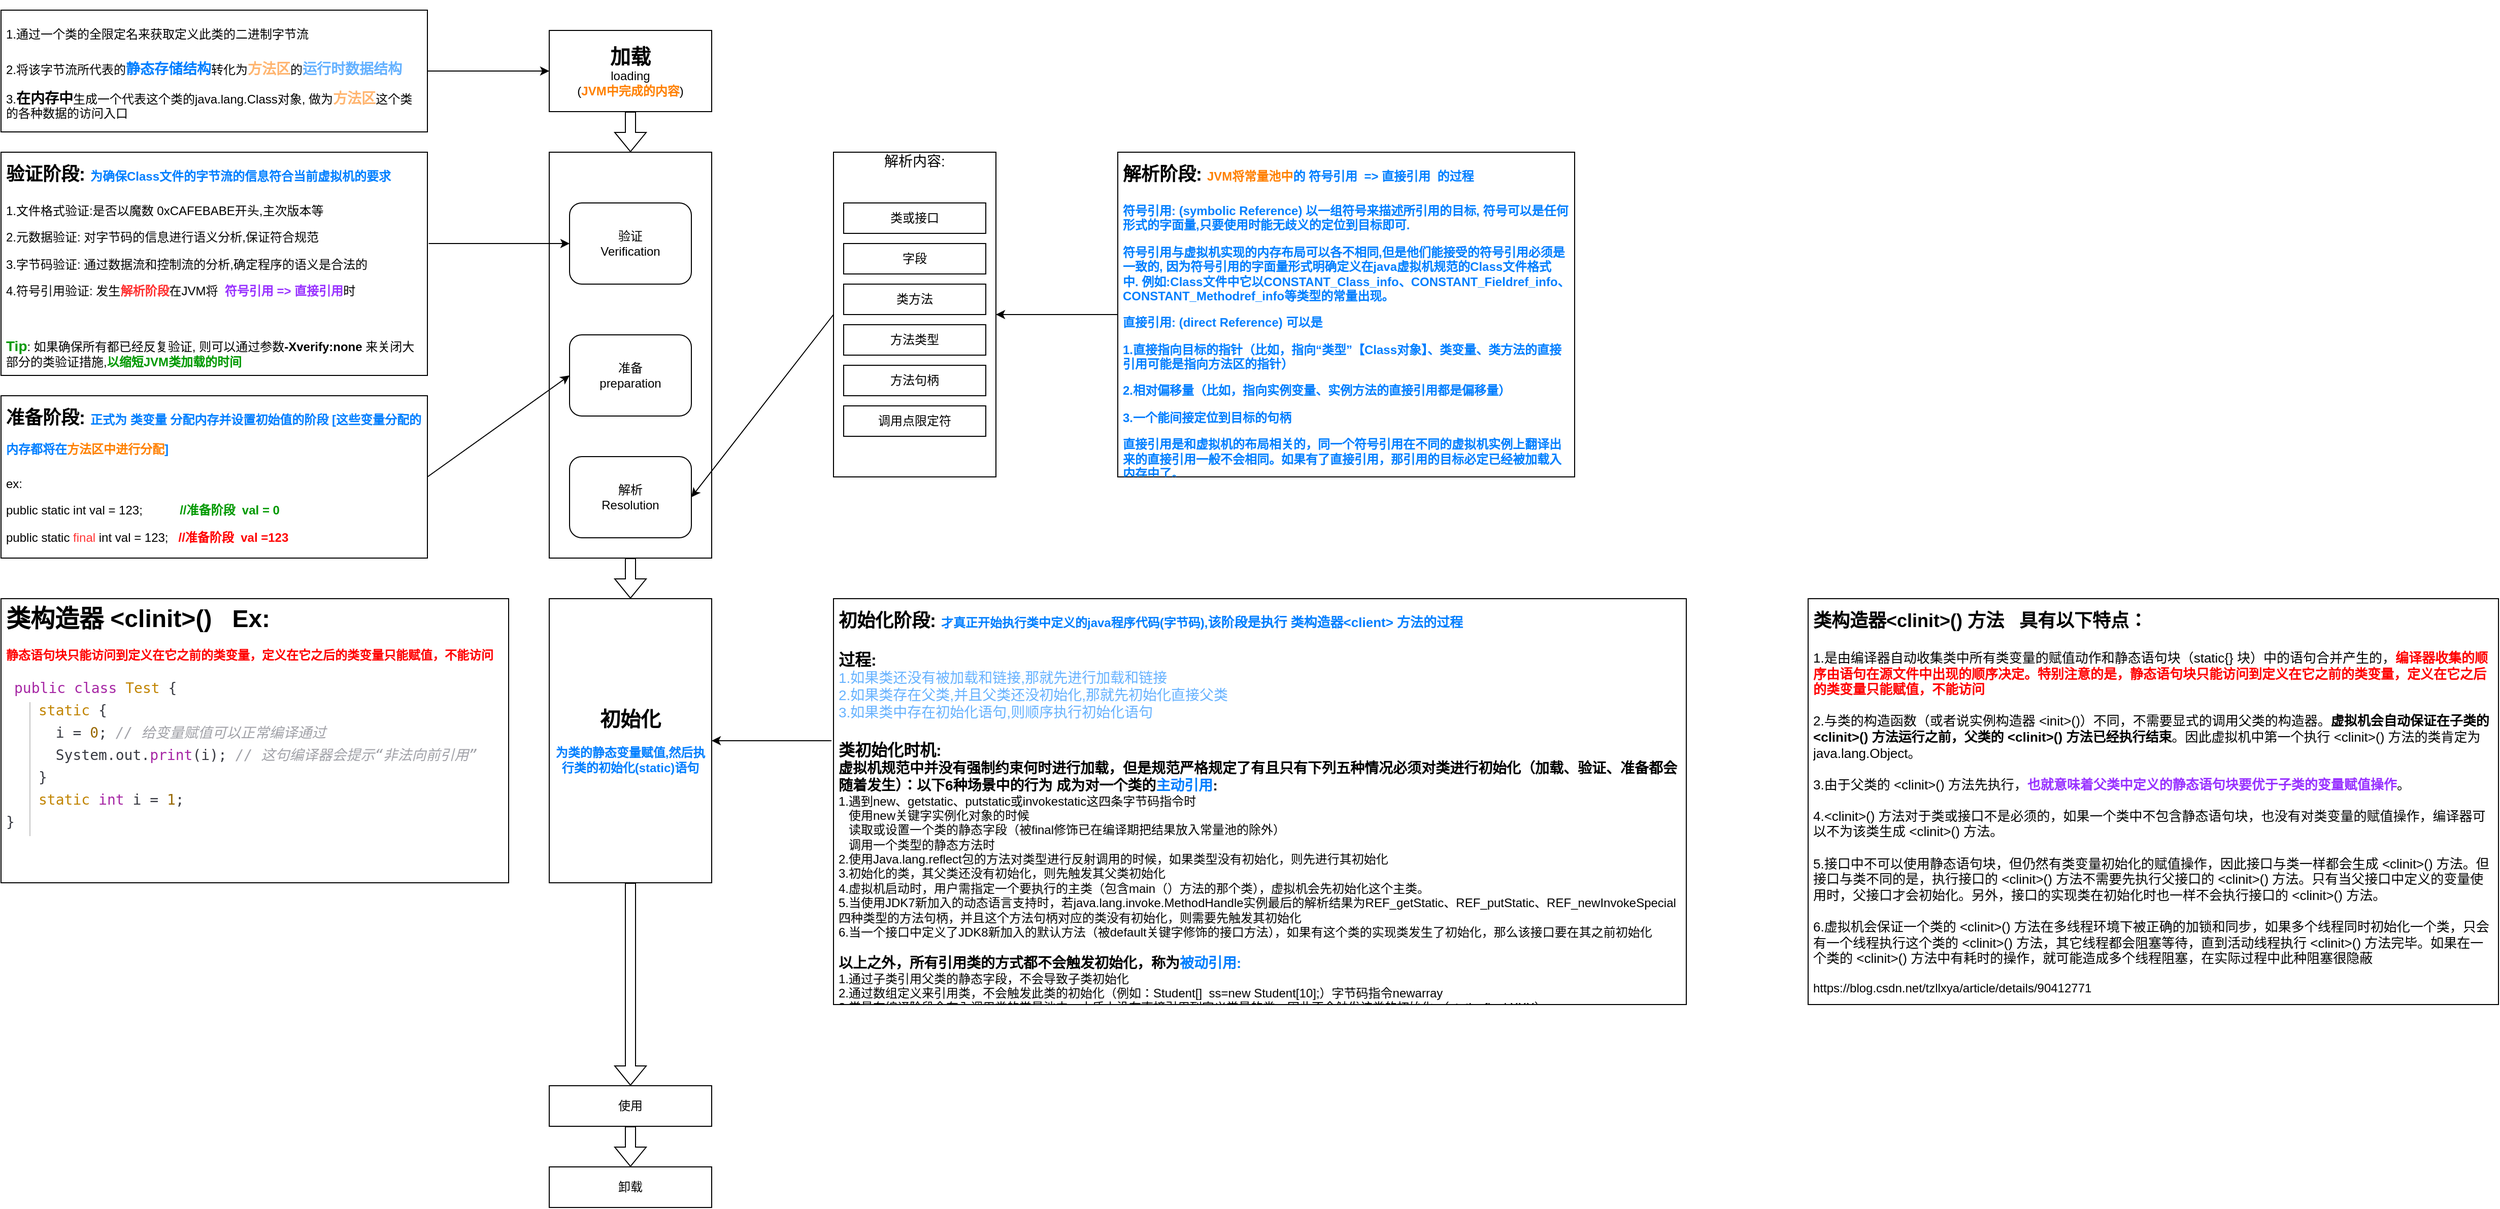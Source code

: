 <mxfile version="13.6.2" type="device" pages="2"><diagram id="p9818HrjN_gHEI2ix3eD" name="类加载过程"><mxGraphModel dx="946" dy="680" grid="1" gridSize="10" guides="1" tooltips="1" connect="1" arrows="1" fold="1" page="1" pageScale="1" pageWidth="1920" pageHeight="1200" math="0" shadow="0"><root><mxCell id="0"/><mxCell id="1" parent="0"/><mxCell id="aizqTz0kQsFHf7_SPEHn-10" style="edgeStyle=orthogonalEdgeStyle;rounded=0;orthogonalLoop=1;jettySize=auto;html=1;exitX=0.5;exitY=1;exitDx=0;exitDy=0;entryX=0.5;entryY=0;entryDx=0;entryDy=0;shape=flexArrow;" edge="1" parent="1" source="aizqTz0kQsFHf7_SPEHn-1" target="aizqTz0kQsFHf7_SPEHn-2"><mxGeometry relative="1" as="geometry"/></mxCell><mxCell id="aizqTz0kQsFHf7_SPEHn-1" value="&lt;b&gt;&lt;font style=&quot;font-size: 20px&quot;&gt;加载&lt;br&gt;&lt;/font&gt;&lt;/b&gt;loading&lt;br&gt;(&lt;b&gt;&lt;font color=&quot;#ff8000&quot;&gt;JVM中完成的内容&lt;/font&gt;&lt;/b&gt;)" style="rounded=0;whiteSpace=wrap;html=1;" vertex="1" parent="1"><mxGeometry x="560" y="40" width="160" height="80" as="geometry"/></mxCell><mxCell id="aizqTz0kQsFHf7_SPEHn-11" style="edgeStyle=orthogonalEdgeStyle;shape=flexArrow;rounded=0;orthogonalLoop=1;jettySize=auto;html=1;exitX=0.5;exitY=1;exitDx=0;exitDy=0;entryX=0.5;entryY=0;entryDx=0;entryDy=0;" edge="1" parent="1" source="aizqTz0kQsFHf7_SPEHn-2" target="aizqTz0kQsFHf7_SPEHn-3"><mxGeometry relative="1" as="geometry"/></mxCell><mxCell id="aizqTz0kQsFHf7_SPEHn-2" value="&lt;b&gt;&lt;font style=&quot;font-size: 20px&quot;&gt;连接&lt;/font&gt;&lt;/b&gt;&lt;br&gt;&lt;br&gt;&lt;br&gt;&lt;br&gt;&lt;br&gt;&lt;br&gt;&lt;br&gt;&lt;br&gt;&lt;br&gt;&lt;br&gt;&lt;br&gt;&lt;br&gt;&lt;br&gt;&lt;br&gt;&lt;br&gt;&lt;br&gt;&lt;br&gt;&lt;br&gt;&lt;br&gt;" style="rounded=0;whiteSpace=wrap;html=1;" vertex="1" parent="1"><mxGeometry x="560" y="160" width="160" height="400" as="geometry"/></mxCell><mxCell id="aizqTz0kQsFHf7_SPEHn-12" style="edgeStyle=orthogonalEdgeStyle;shape=flexArrow;rounded=0;orthogonalLoop=1;jettySize=auto;html=1;exitX=0.5;exitY=1;exitDx=0;exitDy=0;entryX=0.5;entryY=0;entryDx=0;entryDy=0;" edge="1" parent="1" source="aizqTz0kQsFHf7_SPEHn-3" target="aizqTz0kQsFHf7_SPEHn-4"><mxGeometry relative="1" as="geometry"/></mxCell><mxCell id="aizqTz0kQsFHf7_SPEHn-3" value="&lt;font&gt;&lt;b style=&quot;font-size: 20px&quot;&gt;初始化&lt;/b&gt;&lt;br&gt;&lt;br&gt;&lt;font size=&quot;1&quot; color=&quot;#007fff&quot;&gt;&lt;b style=&quot;font-size: 12px&quot;&gt;为类的静态变量赋值,然后执行类的初始化(static)语句&lt;/b&gt;&lt;/font&gt;&lt;br&gt;&lt;/font&gt;" style="rounded=0;whiteSpace=wrap;html=1;" vertex="1" parent="1"><mxGeometry x="560" y="600" width="160" height="280" as="geometry"/></mxCell><mxCell id="aizqTz0kQsFHf7_SPEHn-13" style="edgeStyle=orthogonalEdgeStyle;shape=flexArrow;rounded=0;orthogonalLoop=1;jettySize=auto;html=1;exitX=0.5;exitY=1;exitDx=0;exitDy=0;entryX=0.5;entryY=0;entryDx=0;entryDy=0;" edge="1" parent="1" source="aizqTz0kQsFHf7_SPEHn-4" target="aizqTz0kQsFHf7_SPEHn-5"><mxGeometry relative="1" as="geometry"/></mxCell><mxCell id="aizqTz0kQsFHf7_SPEHn-4" value="使用" style="rounded=0;whiteSpace=wrap;html=1;" vertex="1" parent="1"><mxGeometry x="560" y="1080" width="160" height="40" as="geometry"/></mxCell><mxCell id="aizqTz0kQsFHf7_SPEHn-5" value="卸载" style="rounded=0;whiteSpace=wrap;html=1;" vertex="1" parent="1"><mxGeometry x="560" y="1160" width="160" height="40" as="geometry"/></mxCell><mxCell id="aizqTz0kQsFHf7_SPEHn-9" style="edgeStyle=orthogonalEdgeStyle;rounded=0;orthogonalLoop=1;jettySize=auto;html=1;exitX=1;exitY=0.5;exitDx=0;exitDy=0;entryX=0;entryY=0.5;entryDx=0;entryDy=0;" edge="1" parent="1" source="aizqTz0kQsFHf7_SPEHn-8" target="aizqTz0kQsFHf7_SPEHn-1"><mxGeometry relative="1" as="geometry"/></mxCell><mxCell id="aizqTz0kQsFHf7_SPEHn-8" value="&lt;h1&gt;&lt;font style=&quot;font-weight: normal ; line-height: 100% ; font-size: 12px&quot;&gt;1.通过一个类的全限定名来获取定义此类的二进制字节流&lt;/font&gt;&lt;/h1&gt;&lt;div&gt;&lt;font style=&quot;font-size: 12px ; font-weight: normal ; line-height: 100%&quot;&gt;2.将该字节流所代表的&lt;/font&gt;&lt;font style=&quot;line-height: 100%&quot; size=&quot;1&quot; color=&quot;#007fff&quot;&gt;&lt;b style=&quot;font-size: 14px&quot;&gt;静态存储结构&lt;/b&gt;&lt;/font&gt;&lt;font style=&quot;font-size: 12px ; font-weight: normal ; line-height: 100%&quot;&gt;转化为&lt;/font&gt;&lt;font style=&quot;line-height: 100%&quot; size=&quot;1&quot; color=&quot;#ffb570&quot;&gt;&lt;b style=&quot;font-size: 14px&quot;&gt;方法区&lt;/b&gt;&lt;/font&gt;&lt;font style=&quot;font-size: 12px ; font-weight: normal ; line-height: 100%&quot;&gt;的&lt;/font&gt;&lt;font style=&quot;line-height: 100% ; font-size: 14px&quot; color=&quot;#66b2ff&quot;&gt;&lt;b&gt;运行时数据结构&lt;/b&gt;&lt;/font&gt;&lt;/div&gt;&lt;div&gt;&lt;font style=&quot;font-size: 12px ; font-weight: normal ; line-height: 100%&quot;&gt;&lt;br&gt;&lt;/font&gt;&lt;/div&gt;&lt;div&gt;&lt;font style=&quot;font-size: 12px ; font-weight: normal ; line-height: 100%&quot;&gt;3.&lt;/font&gt;&lt;font style=&quot;line-height: 100%&quot; size=&quot;1&quot;&gt;&lt;b style=&quot;font-size: 14px&quot;&gt;在内存中&lt;/b&gt;&lt;/font&gt;&lt;font style=&quot;font-size: 12px ; font-weight: normal ; line-height: 100%&quot;&gt;生成一个代表这个类的java.lang.Class对象, 做为&lt;/font&gt;&lt;font style=&quot;line-height: 100%&quot; size=&quot;1&quot; color=&quot;#ffb570&quot;&gt;&lt;b style=&quot;font-size: 14px&quot;&gt;方法区&lt;/b&gt;&lt;/font&gt;&lt;font style=&quot;font-size: 12px ; font-weight: normal ; line-height: 100%&quot;&gt;这个类的各种数据的访问入口&lt;/font&gt;&lt;/div&gt;" style="text;html=1;spacing=5;spacingTop=-20;whiteSpace=wrap;overflow=hidden;rounded=0;fillColor=#ffffff;strokeColor=#000000;" vertex="1" parent="1"><mxGeometry x="20" y="20" width="420" height="120" as="geometry"/></mxCell><mxCell id="aizqTz0kQsFHf7_SPEHn-14" value="验证&lt;br&gt;Verification" style="rounded=1;whiteSpace=wrap;html=1;strokeColor=#000000;fillColor=#ffffff;" vertex="1" parent="1"><mxGeometry x="580" y="210" width="120" height="80" as="geometry"/></mxCell><mxCell id="aizqTz0kQsFHf7_SPEHn-15" value="准备&lt;br&gt;preparation" style="rounded=1;whiteSpace=wrap;html=1;strokeColor=#000000;fillColor=#ffffff;" vertex="1" parent="1"><mxGeometry x="580" y="340" width="120" height="80" as="geometry"/></mxCell><mxCell id="aizqTz0kQsFHf7_SPEHn-16" value="解析&lt;br&gt;Resolution" style="rounded=1;whiteSpace=wrap;html=1;strokeColor=#000000;fillColor=#ffffff;" vertex="1" parent="1"><mxGeometry x="580" y="460" width="120" height="80" as="geometry"/></mxCell><mxCell id="aizqTz0kQsFHf7_SPEHn-19" style="rounded=0;orthogonalLoop=1;jettySize=auto;html=1;exitX=1.003;exitY=0.409;exitDx=0;exitDy=0;exitPerimeter=0;" edge="1" parent="1" source="aizqTz0kQsFHf7_SPEHn-18" target="aizqTz0kQsFHf7_SPEHn-14"><mxGeometry relative="1" as="geometry"/></mxCell><mxCell id="aizqTz0kQsFHf7_SPEHn-18" value="&lt;h1&gt;&lt;font&gt;&lt;span style=&quot;font-size: 18px&quot;&gt;验证阶段: &lt;/span&gt;&lt;font style=&quot;font-size: 12px&quot; color=&quot;#007fff&quot;&gt;为确保Class文件的字节流的信息符合当前虚拟机的要求&lt;/font&gt;&lt;/font&gt;&lt;/h1&gt;&lt;p&gt;1.文件格式验证:是否以魔数 0xCAFEBABE开头,主次版本等&lt;/p&gt;&lt;p&gt;2.元数据验证: 对字节码的信息进行语义分析,保证符合规范&lt;/p&gt;&lt;p&gt;3.字节码验证: 通过数据流和控制流的分析,确定程序的语义是合法的&lt;/p&gt;&lt;p&gt;4.符号引用验证: 发生&lt;b&gt;&lt;font color=&quot;#ff3333&quot;&gt;解析阶段&lt;/font&gt;&lt;/b&gt;在JVM将&amp;nbsp; &lt;b&gt;&lt;font color=&quot;#9933ff&quot;&gt;符号引用 =&amp;gt; 直接引用&lt;/font&gt;&lt;/b&gt;时&lt;/p&gt;&lt;p&gt;&lt;br&gt;&lt;/p&gt;&lt;p&gt;&lt;b&gt;&lt;font style=&quot;font-size: 14px&quot; color=&quot;#009900&quot;&gt;Tip&lt;/font&gt;&lt;/b&gt;: 如果确保所有都已经反复验证, 则可以通过参数&lt;b&gt;-Xverify:none&lt;/b&gt; 来关闭大部分的类验证措施,&lt;b&gt;&lt;font color=&quot;#009900&quot;&gt;以缩短JVM类加载的时间&lt;/font&gt;&lt;/b&gt;&lt;/p&gt;" style="text;html=1;spacing=5;spacingTop=-20;whiteSpace=wrap;overflow=hidden;rounded=0;strokeColor=#000000;fillColor=#ffffff;" vertex="1" parent="1"><mxGeometry x="20" y="160" width="420" height="220" as="geometry"/></mxCell><mxCell id="aizqTz0kQsFHf7_SPEHn-21" style="edgeStyle=none;rounded=0;orthogonalLoop=1;jettySize=auto;html=1;exitX=1;exitY=0.5;exitDx=0;exitDy=0;entryX=0;entryY=0.5;entryDx=0;entryDy=0;" edge="1" parent="1" source="aizqTz0kQsFHf7_SPEHn-20" target="aizqTz0kQsFHf7_SPEHn-15"><mxGeometry relative="1" as="geometry"/></mxCell><mxCell id="aizqTz0kQsFHf7_SPEHn-20" value="&lt;h1&gt;&lt;font&gt;&lt;span style=&quot;font-size: 18px&quot;&gt;准备阶段: &lt;/span&gt;&lt;font style=&quot;font-size: 12px&quot; color=&quot;#007fff&quot;&gt;正式为 类变量 分配内存并设置初始值的阶段 [这些变量分配的内存都将在&lt;/font&gt;&lt;font style=&quot;font-size: 12px&quot; color=&quot;#ff8000&quot;&gt;方法区中进行分配&lt;/font&gt;&lt;font style=&quot;font-size: 12px&quot; color=&quot;#007fff&quot;&gt;]&lt;/font&gt;&lt;/font&gt;&lt;/h1&gt;&lt;p&gt;ex:&lt;/p&gt;&lt;p&gt;public static int val = 123;&amp;nbsp; &amp;nbsp; &amp;nbsp; &amp;nbsp; &amp;nbsp; &amp;nbsp;&lt;b&gt;&lt;font color=&quot;#009900&quot;&gt;//准备阶段&amp;nbsp; val = 0&lt;/font&gt;&lt;/b&gt;&lt;/p&gt;&lt;p&gt;public static &lt;font color=&quot;#ff3333&quot;&gt;final&lt;/font&gt; int val = 123;&amp;nbsp; &amp;nbsp;&lt;b&gt;&lt;font color=&quot;#ff0000&quot;&gt;//准备阶段&amp;nbsp; val =123&amp;nbsp;&amp;nbsp;&lt;/font&gt;&lt;/b&gt;&lt;/p&gt;" style="text;html=1;spacing=5;spacingTop=-20;whiteSpace=wrap;overflow=hidden;rounded=0;strokeColor=#000000;fillColor=#ffffff;" vertex="1" parent="1"><mxGeometry x="20" y="400" width="420" height="160" as="geometry"/></mxCell><mxCell id="aizqTz0kQsFHf7_SPEHn-23" style="edgeStyle=none;rounded=0;orthogonalLoop=1;jettySize=auto;html=1;exitX=0;exitY=0.5;exitDx=0;exitDy=0;entryX=1;entryY=0.5;entryDx=0;entryDy=0;" edge="1" parent="1" source="aizqTz0kQsFHf7_SPEHn-22" target="aizqTz0kQsFHf7_SPEHn-24"><mxGeometry relative="1" as="geometry"/></mxCell><mxCell id="aizqTz0kQsFHf7_SPEHn-22" value="&lt;h1&gt;&lt;font&gt;&lt;span style=&quot;font-size: 18px&quot;&gt;解析阶段: &lt;/span&gt;&lt;font style=&quot;font-size: 12px&quot; color=&quot;#ff8000&quot;&gt;JVM将常量池中&lt;/font&gt;&lt;font style=&quot;font-size: 12px&quot; color=&quot;#007fff&quot;&gt;的 符号引用&amp;nbsp; =&amp;gt; 直接引用&amp;nbsp; 的过程&lt;/font&gt;&lt;/font&gt;&lt;/h1&gt;&lt;p&gt;&lt;font color=&quot;#007fff&quot;&gt;&lt;b&gt;符号引用: (symbolic Reference) 以一组符号来描述所引用的目标, 符号可以是任何形式的字面量,只要使用时能无歧义的定位到目标即可.&lt;/b&gt;&lt;/font&gt;&lt;/p&gt;&lt;p&gt;&lt;font color=&quot;#007fff&quot;&gt;&lt;b&gt;符号引用与虚拟机实现的内存布局可以各不相同,但是他们能接受的符号引用必须是一致的, 因为符号引用的字面量形式明确定义在java虚拟机规范的Class文件格式中.&amp;nbsp;&lt;/b&gt;&lt;/font&gt;&lt;b style=&quot;color: rgb(0 , 127 , 255)&quot;&gt;例如:Class文件中它以CONSTANT_Class_info、CONSTANT_Fieldref_info、CONSTANT_Methodref_info等类型的常量出现。&lt;/b&gt;&lt;/p&gt;&lt;p&gt;&lt;b style=&quot;color: rgb(0 , 127 , 255)&quot;&gt;直接引用: (direct Reference)&amp;nbsp;&lt;/b&gt;&lt;b style=&quot;color: rgb(0 , 127 , 255)&quot;&gt;可以是&lt;/b&gt;&lt;br&gt;&lt;/p&gt;&lt;p&gt;&lt;font color=&quot;#007fff&quot;&gt;&lt;b&gt;1.直接指向目标的指针（比如，指向“类型”【Class对象】、类变量、类方法的直接引用可能是指向方法区的指针）&lt;/b&gt;&lt;/font&gt;&lt;/p&gt;&lt;p&gt;&lt;font color=&quot;#007fff&quot;&gt;&lt;b&gt;2.相对偏移量（比如，指向实例变量、实例方法的直接引用都是偏移量）&lt;/b&gt;&lt;/font&gt;&lt;/p&gt;&lt;p&gt;&lt;font color=&quot;#007fff&quot;&gt;&lt;b&gt;3.一个能间接定位到目标的句柄&lt;/b&gt;&lt;/font&gt;&lt;/p&gt;&lt;p&gt;&lt;/p&gt;&lt;p&gt;&lt;font color=&quot;#007fff&quot;&gt;&lt;b&gt;直接引用是和虚拟机的布局相关的，同一个符号引用在不同的虚拟机实例上翻译出来的直接引用一般不会相同。如果有了直接引用，那引用的目标必定已经被加载入内存中了。&lt;/b&gt;&lt;/font&gt;&lt;/p&gt;" style="text;html=1;spacing=5;spacingTop=-20;whiteSpace=wrap;overflow=hidden;rounded=0;strokeColor=#000000;fillColor=#ffffff;" vertex="1" parent="1"><mxGeometry x="1120" y="160" width="450" height="320" as="geometry"/></mxCell><mxCell id="aizqTz0kQsFHf7_SPEHn-25" style="edgeStyle=none;rounded=0;orthogonalLoop=1;jettySize=auto;html=1;exitX=0;exitY=0.5;exitDx=0;exitDy=0;entryX=1;entryY=0.5;entryDx=0;entryDy=0;" edge="1" parent="1" source="aizqTz0kQsFHf7_SPEHn-24" target="aizqTz0kQsFHf7_SPEHn-16"><mxGeometry relative="1" as="geometry"/></mxCell><mxCell id="aizqTz0kQsFHf7_SPEHn-24" value="&lt;div&gt;&lt;span style=&quot;font-size: 14px&quot;&gt;解析内容:&lt;/span&gt;&lt;/div&gt;&lt;div&gt;&lt;span style=&quot;font-size: 14px&quot;&gt;&lt;br&gt;&lt;/span&gt;&lt;/div&gt;&lt;div&gt;&lt;span style=&quot;font-size: 14px&quot;&gt;&lt;br&gt;&lt;/span&gt;&lt;/div&gt;&lt;div&gt;&lt;span style=&quot;font-size: 14px&quot;&gt;&lt;br&gt;&lt;/span&gt;&lt;/div&gt;&lt;div&gt;&lt;span style=&quot;font-size: 14px&quot;&gt;&lt;br&gt;&lt;/span&gt;&lt;/div&gt;&lt;div&gt;&lt;span style=&quot;font-size: 14px&quot;&gt;&lt;br&gt;&lt;/span&gt;&lt;/div&gt;&lt;div&gt;&lt;span style=&quot;font-size: 14px&quot;&gt;&lt;br&gt;&lt;/span&gt;&lt;/div&gt;&lt;div&gt;&lt;span style=&quot;font-size: 14px&quot;&gt;&lt;br&gt;&lt;/span&gt;&lt;/div&gt;&lt;div&gt;&lt;span style=&quot;font-size: 14px&quot;&gt;&lt;br&gt;&lt;/span&gt;&lt;/div&gt;&lt;div&gt;&lt;span style=&quot;font-size: 14px&quot;&gt;&lt;br&gt;&lt;/span&gt;&lt;/div&gt;&lt;div&gt;&lt;span style=&quot;font-size: 14px&quot;&gt;&lt;br&gt;&lt;/span&gt;&lt;/div&gt;&lt;div&gt;&lt;span style=&quot;font-size: 14px&quot;&gt;&lt;br&gt;&lt;/span&gt;&lt;/div&gt;&lt;div&gt;&lt;span style=&quot;font-size: 14px&quot;&gt;&lt;br&gt;&lt;/span&gt;&lt;/div&gt;&lt;div&gt;&lt;span style=&quot;font-size: 14px&quot;&gt;&lt;br&gt;&lt;/span&gt;&lt;/div&gt;&lt;div&gt;&lt;span style=&quot;font-size: 14px&quot;&gt;&lt;br&gt;&lt;/span&gt;&lt;/div&gt;&lt;div&gt;&lt;span style=&quot;font-size: 14px&quot;&gt;&lt;br&gt;&lt;/span&gt;&lt;/div&gt;&lt;div&gt;&lt;span style=&quot;font-size: 14px&quot;&gt;&lt;br&gt;&lt;/span&gt;&lt;/div&gt;&lt;div&gt;&lt;span style=&quot;font-size: 14px&quot;&gt;&lt;br&gt;&lt;/span&gt;&lt;/div&gt;&lt;div&gt;&lt;span style=&quot;font-size: 14px&quot;&gt;&lt;br&gt;&lt;/span&gt;&lt;/div&gt;" style="rounded=0;whiteSpace=wrap;html=1;strokeColor=#000000;fillColor=#ffffff;align=center;" vertex="1" parent="1"><mxGeometry x="840" y="160" width="160" height="320" as="geometry"/></mxCell><mxCell id="aizqTz0kQsFHf7_SPEHn-26" value="&lt;span style=&quot;text-align: left&quot;&gt;类或接口&lt;/span&gt;" style="rounded=0;whiteSpace=wrap;html=1;strokeColor=#000000;fillColor=#ffffff;" vertex="1" parent="1"><mxGeometry x="850" y="210" width="140" height="30" as="geometry"/></mxCell><mxCell id="aizqTz0kQsFHf7_SPEHn-27" value="&lt;span style=&quot;text-align: left&quot;&gt;字段&lt;/span&gt;" style="rounded=0;whiteSpace=wrap;html=1;strokeColor=#000000;fillColor=#ffffff;" vertex="1" parent="1"><mxGeometry x="850" y="250" width="140" height="30" as="geometry"/></mxCell><mxCell id="aizqTz0kQsFHf7_SPEHn-28" value="&lt;span style=&quot;text-align: left&quot;&gt;类方法&lt;/span&gt;" style="rounded=0;whiteSpace=wrap;html=1;strokeColor=#000000;fillColor=#ffffff;" vertex="1" parent="1"><mxGeometry x="850" y="290" width="140" height="30" as="geometry"/></mxCell><mxCell id="aizqTz0kQsFHf7_SPEHn-29" value="&lt;span style=&quot;text-align: left&quot;&gt;方法类型&lt;/span&gt;" style="rounded=0;whiteSpace=wrap;html=1;strokeColor=#000000;fillColor=#ffffff;" vertex="1" parent="1"><mxGeometry x="850" y="330" width="140" height="30" as="geometry"/></mxCell><mxCell id="aizqTz0kQsFHf7_SPEHn-30" value="&lt;span style=&quot;text-align: left&quot;&gt;方法句柄&lt;/span&gt;" style="rounded=0;whiteSpace=wrap;html=1;strokeColor=#000000;fillColor=#ffffff;" vertex="1" parent="1"><mxGeometry x="850" y="370" width="140" height="30" as="geometry"/></mxCell><mxCell id="aizqTz0kQsFHf7_SPEHn-31" value="&lt;span style=&quot;text-align: left&quot;&gt;调用点限定符&lt;/span&gt;" style="rounded=0;whiteSpace=wrap;html=1;strokeColor=#000000;fillColor=#ffffff;" vertex="1" parent="1"><mxGeometry x="850" y="410" width="140" height="30" as="geometry"/></mxCell><mxCell id="aizqTz0kQsFHf7_SPEHn-33" style="edgeStyle=none;rounded=0;orthogonalLoop=1;jettySize=auto;html=1;entryX=1;entryY=0.5;entryDx=0;entryDy=0;" edge="1" parent="1" target="aizqTz0kQsFHf7_SPEHn-3"><mxGeometry relative="1" as="geometry"><mxPoint x="838" y="740" as="sourcePoint"/></mxGeometry></mxCell><mxCell id="aizqTz0kQsFHf7_SPEHn-32" value="&lt;h1&gt;&lt;font&gt;&lt;span style=&quot;font-size: 18px&quot;&gt;初始化阶段: &lt;/span&gt;&lt;font color=&quot;#007fff&quot;&gt;&lt;span style=&quot;font-size: 12px&quot;&gt;才真正开始执行类中定义的java程序代码(字节码),&lt;/span&gt;&lt;/font&gt;&lt;/font&gt;&lt;b style=&quot;color: rgb(0 , 127 , 255) ; font-size: 13px&quot;&gt;该阶段是执行 类构造器&amp;lt;client&amp;gt; 方法的过程&lt;/b&gt;&lt;/h1&gt;&lt;div&gt;&lt;span&gt;&lt;b&gt;&lt;font style=&quot;font-size: 16px&quot;&gt;过程:&lt;/font&gt;&lt;/b&gt;&lt;/span&gt;&lt;/div&gt;&lt;div style=&quot;font-size: 14px&quot;&gt;&lt;font style=&quot;font-size: 14px&quot; color=&quot;#66b2ff&quot;&gt;1.如果类还没有被加载和链接,那就先进行加载和链接&lt;/font&gt;&lt;/div&gt;&lt;div style=&quot;font-size: 14px&quot;&gt;&lt;span&gt;&lt;font style=&quot;font-size: 14px&quot; color=&quot;#66b2ff&quot;&gt;2.如果类存在父类,并且父类还没初始化,那就先初始化直接父类&lt;/font&gt;&lt;/span&gt;&lt;/div&gt;&lt;div style=&quot;font-size: 14px&quot;&gt;&lt;font style=&quot;font-size: 14px&quot; color=&quot;#66b2ff&quot;&gt;3.如果类中存在初始化语句,则顺序执行初始化语句&lt;/font&gt;&lt;/div&gt;&lt;div&gt;&lt;span&gt;&lt;b&gt;&lt;font style=&quot;font-size: 16px&quot;&gt;&lt;br&gt;&lt;/font&gt;&lt;/b&gt;&lt;/span&gt;&lt;/div&gt;&lt;div&gt;&lt;span&gt;&lt;b&gt;&lt;font style=&quot;font-size: 16px&quot;&gt;类初始化时机:&lt;/font&gt;&lt;/b&gt;&lt;/span&gt;&lt;/div&gt;&lt;div&gt;&lt;font&gt;&lt;b&gt;&lt;font style=&quot;font-size: 14px&quot;&gt;虚拟机规范中并没有强制约束何时进行加载，但是规范严格规定了有且只有下列五种情况必须对类进行初始化（加载、验证、准备都会随着发生）：以下6种场景中的行为 成为对一个类的&lt;font color=&quot;#007fff&quot;&gt;主动引用&lt;/font&gt;:&lt;/font&gt;&lt;/b&gt;&lt;/font&gt;&lt;/div&gt;&lt;div&gt;&lt;div&gt;1.遇到new、getstatic、putstatic或invokestatic这四条字节码指令时&lt;/div&gt;&lt;div&gt;&lt;span&gt;&amp;nbsp; &amp;nbsp;使用new关键字实例化对象的时候&lt;/span&gt;&lt;br&gt;&lt;/div&gt;&lt;div&gt;&lt;span&gt;&amp;nbsp; &amp;nbsp;读取或设置一个类的静态字段（被final修饰已在编译期把结果放入常量池的除外）　　　　&lt;/span&gt;&lt;br&gt;&lt;/div&gt;&lt;div&gt;&lt;span&gt;&amp;nbsp; &amp;nbsp;调用一个类型的静态方法时&lt;/span&gt;&lt;br&gt;&lt;/div&gt;&lt;div&gt;&lt;span&gt;2.使用Java.lang.reflect包的方法对类型进行反射调用的时候，如果类型没有初始化，则先进行其初始化&lt;/span&gt;&lt;br&gt;&lt;/div&gt;&lt;div&gt;&lt;span&gt;3.初始化的类，其父类还没有初始化，则先触发其父类初始化&lt;/span&gt;&lt;br&gt;&lt;/div&gt;&lt;div&gt;&lt;span&gt;4.虚拟机启动时，用户需指定一个要执行的主类（包含main（）方法的那个类），虚拟机会先初始化这个主类。&lt;/span&gt;&lt;br&gt;&lt;/div&gt;&lt;div&gt;&lt;span&gt;5.当使用JDK7新加入的动态语言支持时，若java.lang.invoke.MethodHandle实例最后的解析结果为REF_getStatic、REF_putStatic、REF_newInvokeSpecial四种类型的方法句柄，并且这个方法句柄对应的类没有初始化，则需要先触发其初始化&lt;/span&gt;&lt;br&gt;&lt;/div&gt;&lt;div&gt;&lt;span&gt;6.当一个接口中定义了JDK8新加入的默认方法（被default关键字修饰的接口方法），如果有这个类的实现类发生了初始化，那么该接口要在其之前初始化&lt;/span&gt;&lt;br&gt;&lt;/div&gt;&lt;div&gt;&lt;br&gt;&lt;/div&gt;&lt;div&gt;&lt;span style=&quot;font-size: 14px&quot;&gt;&lt;b&gt;以上之外，所有引用类的方式都不会触发初始化，称为&lt;font color=&quot;#007fff&quot;&gt;被动引用:&lt;/font&gt;&lt;/b&gt;&lt;/span&gt;&lt;/div&gt;&lt;div&gt;1.通过子类引用父类的静态字段，不会导致子类初始化&lt;/div&gt;&lt;div&gt;&lt;span&gt;2.通过数组定义来引用类，不会触发此类的初始化（例如：Student[]&amp;nbsp; ss=new Student[10];）字节码指令newarray&lt;/span&gt;&lt;br&gt;&lt;/div&gt;&lt;div&gt;&lt;span&gt;3.常量在编译阶段会存入调用类的常量池中，本质上没有直接引用到定义常量的类，因此不会触发该类的初始化 （static&amp;nbsp; final XXX）&lt;/span&gt;&lt;br&gt;&lt;/div&gt;&lt;/div&gt;" style="text;html=1;spacing=5;spacingTop=-20;whiteSpace=wrap;overflow=hidden;rounded=0;strokeColor=#000000;fillColor=#ffffff;" vertex="1" parent="1"><mxGeometry x="840" y="600" width="840" height="400" as="geometry"/></mxCell><mxCell id="vSzvewS8BR3idfs_Sf25-1" value="&lt;h1&gt;&lt;/h1&gt;&lt;span style=&quot;font-size: 24px&quot;&gt;&lt;b&gt;类构造器 &amp;lt;clinit&amp;gt;()&amp;nbsp; &amp;nbsp;Ex:&lt;br&gt;&lt;/b&gt;&lt;/span&gt;&lt;br&gt;&lt;b&gt;&lt;font color=&quot;#ff0000&quot;&gt;静态语句块只能访问到定义在它之前的类变量，定义在它之后的类变量只能赋值，不能访问&lt;/font&gt;&lt;/b&gt;&lt;br&gt;&lt;h1&gt;&lt;ol class=&quot;hljs-ln&quot; style=&quot;box-sizing: border-box ; outline: 0px ; margin: 0px ; padding: 0px ; font-weight: 400 ; list-style: none ; border-collapse: collapse ; font-size: 16px ; overflow: hidden ; overflow-wrap: break-word ; color: rgb(56 , 58 , 66) ; font-family: &amp;#34;source code pro&amp;#34; , &amp;#34;dejavu sans mono&amp;#34; , &amp;#34;ubuntu mono&amp;#34; , &amp;#34;anonymous pro&amp;#34; , &amp;#34;droid sans mono&amp;#34; , &amp;#34;menlo&amp;#34; , &amp;#34;monaco&amp;#34; , &amp;#34;consolas&amp;#34; , &amp;#34;inconsolata&amp;#34; , &amp;#34;courier&amp;#34; , monospace , &amp;#34;pingfang sc&amp;#34; , &amp;#34;microsoft yahei&amp;#34; , sans-serif&quot;&gt;&lt;li style=&quot;box-sizing: border-box ; outline: 0px ; margin: 0px ; padding: 0px ; list-style: none ; overflow-wrap: break-word ; height: 22px&quot;&gt;&lt;div class=&quot;hljs-ln-code&quot; style=&quot;box-sizing: border-box ; outline: 0px ; margin: 0px 0px 0px 8px ; padding: 0px ; overflow-wrap: break-word ; font-size: 14px ; float: left ; height: 22px&quot;&gt;&lt;div class=&quot;hljs-ln-line&quot; style=&quot;box-sizing: border-box ; outline: 0px ; margin: 0px ; padding: 0px ; overflow-wrap: break-word&quot;&gt;&lt;span class=&quot;hljs-keyword&quot; style=&quot;box-sizing: border-box ; outline: 0px ; margin: 0px ; padding: 0px ; color: rgb(166 , 38 , 164) ; overflow-wrap: break-word&quot;&gt;public&lt;/span&gt; &lt;span class=&quot;hljs-class&quot; style=&quot;box-sizing: border-box ; outline: 0px ; margin: 0px ; padding: 0px ; overflow-wrap: break-word&quot;&gt;&lt;span class=&quot;hljs-keyword&quot; style=&quot;box-sizing: border-box ; outline: 0px ; margin: 0px ; padding: 0px ; color: rgb(166 , 38 , 164) ; overflow-wrap: break-word&quot;&gt;class&lt;/span&gt; &lt;span class=&quot;hljs-title&quot; style=&quot;box-sizing: border-box ; outline: 0px ; margin: 0px ; padding: 0px ; color: rgb(193 , 132 , 1) ; overflow-wrap: break-word&quot;&gt;Test&lt;/span&gt; &lt;/span&gt;{&lt;/div&gt;&lt;/div&gt;&lt;/li&gt;&lt;li style=&quot;box-sizing: border-box ; outline: 0px ; margin: 0px ; padding: 0px ; list-style: none ; overflow-wrap: break-word ; height: 22px&quot;&gt;&lt;div class=&quot;hljs-ln-numbers&quot; style=&quot;box-sizing: border-box ; outline: 0px ; margin: 0px ; padding: 0px ; overflow-wrap: break-word ; font-size: 14px ; float: left ; height: 22px ; width: 24px ; border-right: 1px solid rgb(197 , 197 , 197)&quot;&gt;&lt;div class=&quot;hljs-ln-line hljs-ln-n&quot; style=&quot;box-sizing: border-box ; outline: 0px ; margin: 0px ; padding: 0px 8px 0px 0px ; text-align: right ; overflow-wrap: normal&quot;&gt;&lt;/div&gt;&lt;/div&gt;&lt;div class=&quot;hljs-ln-code&quot; style=&quot;box-sizing: border-box ; outline: 0px ; margin: 0px 0px 0px 8px ; padding: 0px ; overflow-wrap: break-word ; font-size: 14px ; float: left ; height: 22px&quot;&gt;&lt;div class=&quot;hljs-ln-line&quot; style=&quot;box-sizing: border-box ; outline: 0px ; margin: 0px ; padding: 0px ; overflow-wrap: break-word&quot;&gt;    &lt;span class=&quot;hljs-built_in&quot; style=&quot;box-sizing: border-box ; outline: 0px ; margin: 0px ; padding: 0px ; color: rgb(193 , 132 , 1) ; overflow-wrap: break-word&quot;&gt;static&lt;/span&gt; {&lt;/div&gt;&lt;/div&gt;&lt;/li&gt;&lt;li style=&quot;box-sizing: border-box ; outline: 0px ; margin: 0px ; padding: 0px ; list-style: none ; overflow-wrap: break-word ; height: 22px&quot;&gt;&lt;div class=&quot;hljs-ln-numbers&quot; style=&quot;box-sizing: border-box ; outline: 0px ; margin: 0px ; padding: 0px ; overflow-wrap: break-word ; font-size: 14px ; float: left ; height: 22px ; width: 24px ; border-right: 1px solid rgb(197 , 197 , 197)&quot;&gt;&lt;div class=&quot;hljs-ln-line hljs-ln-n&quot; style=&quot;box-sizing: border-box ; outline: 0px ; margin: 0px ; padding: 0px 8px 0px 0px ; text-align: right ; overflow-wrap: normal&quot;&gt;&lt;/div&gt;&lt;/div&gt;&lt;div class=&quot;hljs-ln-code&quot; style=&quot;box-sizing: border-box ; outline: 0px ; margin: 0px 0px 0px 8px ; padding: 0px ; overflow-wrap: break-word ; font-size: 14px ; float: left ; height: 22px&quot;&gt;&lt;div class=&quot;hljs-ln-line&quot; style=&quot;box-sizing: border-box ; outline: 0px ; margin: 0px ; padding: 0px ; overflow-wrap: break-word&quot;&gt;&amp;nbsp; i = &lt;span class=&quot;hljs-number&quot; style=&quot;box-sizing: border-box ; outline: 0px ; margin: 0px ; padding: 0px ; color: rgb(152 , 104 , 1) ; overflow-wrap: break-word&quot;&gt;0&lt;/span&gt;;                &lt;span class=&quot;hljs-comment&quot; style=&quot;box-sizing: border-box ; outline: 0px ; margin: 0px ; padding: 0px ; color: rgb(160 , 161 , 167) ; font-style: italic ; overflow-wrap: break-word&quot;&gt;// 给变量赋值可以正常编译通过&lt;/span&gt;&lt;/div&gt;&lt;/div&gt;&lt;/li&gt;&lt;li style=&quot;box-sizing: border-box ; outline: 0px ; margin: 0px ; padding: 0px ; list-style: none ; overflow-wrap: break-word ; height: 22px&quot;&gt;&lt;div class=&quot;hljs-ln-numbers&quot; style=&quot;box-sizing: border-box ; outline: 0px ; margin: 0px ; padding: 0px ; overflow-wrap: break-word ; font-size: 14px ; float: left ; height: 22px ; width: 24px ; border-right: 1px solid rgb(197 , 197 , 197)&quot;&gt;&lt;div class=&quot;hljs-ln-line hljs-ln-n&quot; style=&quot;box-sizing: border-box ; outline: 0px ; margin: 0px ; padding: 0px 8px 0px 0px ; text-align: right ; overflow-wrap: normal&quot;&gt;&lt;/div&gt;&lt;/div&gt;&lt;div class=&quot;hljs-ln-code&quot; style=&quot;box-sizing: border-box ; outline: 0px ; margin: 0px 0px 0px 8px ; padding: 0px ; overflow-wrap: break-word ; font-size: 14px ; float: left ; height: 22px&quot;&gt;&lt;div class=&quot;hljs-ln-line&quot; style=&quot;box-sizing: border-box ; outline: 0px ; margin: 0px ; padding: 0px ; overflow-wrap: break-word&quot;&gt;&amp;nbsp; System.out.&lt;span class=&quot;hljs-keyword&quot; style=&quot;box-sizing: border-box ; outline: 0px ; margin: 0px ; padding: 0px ; color: rgb(166 , 38 , 164) ; overflow-wrap: break-word&quot;&gt;print&lt;/span&gt;(i);  &lt;span class=&quot;hljs-comment&quot; style=&quot;box-sizing: border-box ; outline: 0px ; margin: 0px ; padding: 0px ; color: rgb(160 , 161 , 167) ; font-style: italic ; overflow-wrap: break-word&quot;&gt;// 这句编译器会提示“非法向前引用”&lt;/span&gt;&lt;/div&gt;&lt;/div&gt;&lt;/li&gt;&lt;li style=&quot;box-sizing: border-box ; outline: 0px ; margin: 0px ; padding: 0px ; list-style: none ; overflow-wrap: break-word ; height: 22px&quot;&gt;&lt;div class=&quot;hljs-ln-numbers&quot; style=&quot;box-sizing: border-box ; outline: 0px ; margin: 0px ; padding: 0px ; overflow-wrap: break-word ; font-size: 14px ; float: left ; height: 22px ; width: 24px ; border-right: 1px solid rgb(197 , 197 , 197)&quot;&gt;&lt;div class=&quot;hljs-ln-line hljs-ln-n&quot; style=&quot;box-sizing: border-box ; outline: 0px ; margin: 0px ; padding: 0px 8px 0px 0px ; text-align: right ; overflow-wrap: normal&quot;&gt;&lt;/div&gt;&lt;/div&gt;&lt;div class=&quot;hljs-ln-code&quot; style=&quot;box-sizing: border-box ; outline: 0px ; margin: 0px 0px 0px 8px ; padding: 0px ; overflow-wrap: break-word ; font-size: 14px ; float: left ; height: 22px&quot;&gt;&lt;div class=&quot;hljs-ln-line&quot; style=&quot;box-sizing: border-box ; outline: 0px ; margin: 0px ; padding: 0px ; overflow-wrap: break-word&quot;&gt;    }&lt;/div&gt;&lt;/div&gt;&lt;/li&gt;&lt;li style=&quot;box-sizing: border-box ; outline: 0px ; margin: 0px ; padding: 0px ; list-style: none ; overflow-wrap: break-word ; height: 22px&quot;&gt;&lt;div class=&quot;hljs-ln-numbers&quot; style=&quot;box-sizing: border-box ; outline: 0px ; margin: 0px ; padding: 0px ; overflow-wrap: break-word ; font-size: 14px ; float: left ; height: 22px ; width: 24px ; border-right: 1px solid rgb(197 , 197 , 197)&quot;&gt;&lt;div class=&quot;hljs-ln-line hljs-ln-n&quot; style=&quot;box-sizing: border-box ; outline: 0px ; margin: 0px ; padding: 0px 8px 0px 0px ; text-align: right ; overflow-wrap: normal&quot;&gt;&lt;/div&gt;&lt;/div&gt;&lt;div class=&quot;hljs-ln-code&quot; style=&quot;box-sizing: border-box ; outline: 0px ; margin: 0px 0px 0px 8px ; padding: 0px ; overflow-wrap: break-word ; font-size: 14px ; float: left ; height: 22px&quot;&gt;&lt;div class=&quot;hljs-ln-line&quot; style=&quot;box-sizing: border-box ; outline: 0px ; margin: 0px ; padding: 0px ; overflow-wrap: break-word&quot;&gt;    &lt;span class=&quot;hljs-built_in&quot; style=&quot;box-sizing: border-box ; outline: 0px ; margin: 0px ; padding: 0px ; color: rgb(193 , 132 , 1) ; overflow-wrap: break-word&quot;&gt;static&lt;/span&gt; &lt;span class=&quot;hljs-keyword&quot; style=&quot;box-sizing: border-box ; outline: 0px ; margin: 0px ; padding: 0px ; color: rgb(166 , 38 , 164) ; overflow-wrap: break-word&quot;&gt;int&lt;/span&gt; i = &lt;span class=&quot;hljs-number&quot; style=&quot;box-sizing: border-box ; outline: 0px ; margin: 0px ; padding: 0px ; color: rgb(152 , 104 , 1) ; overflow-wrap: break-word&quot;&gt;1&lt;/span&gt;;&lt;/div&gt;&lt;/div&gt;&lt;/li&gt;&lt;li style=&quot;box-sizing: border-box ; outline: 0px ; margin: 0px ; padding: 0px ; list-style: none ; overflow-wrap: break-word ; height: 22px&quot;&gt;&lt;div class=&quot;hljs-ln-numbers&quot; style=&quot;box-sizing: border-box ; outline: 0px ; margin: 0px ; padding: 0px ; overflow-wrap: break-word ; font-size: 14px ; float: left ; height: 22px ; width: 24px ; border-right: 1px solid rgb(197 , 197 , 197)&quot;&gt;&lt;span&gt;}&lt;/span&gt;&lt;div class=&quot;hljs-ln-line hljs-ln-n&quot; style=&quot;box-sizing: border-box ; outline: 0px ; margin: 0px ; padding: 0px 8px 0px 0px ; text-align: right ; overflow-wrap: normal&quot;&gt;&lt;/div&gt;&lt;/div&gt;&lt;/li&gt;&lt;/ol&gt;&lt;/h1&gt;" style="text;html=1;spacing=5;spacingTop=-20;whiteSpace=wrap;overflow=hidden;rounded=0;fillColor=#ffffff;strokeColor=#000000;" vertex="1" parent="1"><mxGeometry x="20" y="600" width="500" height="280" as="geometry"/></mxCell><mxCell id="vSzvewS8BR3idfs_Sf25-2" value="&lt;h1&gt;&lt;span&gt;&lt;font style=&quot;font-size: 18px&quot;&gt;类构造器&amp;lt;clinit&amp;gt;() 方法&amp;nbsp; &amp;nbsp;具有以下特点：&lt;/font&gt;&lt;/span&gt;&lt;br&gt;&lt;/h1&gt;&lt;p&gt;&lt;/p&gt;&lt;font style=&quot;font-size: 13px&quot;&gt;1.是由编译器自动收集类中所有类变量的赋值动作和静态语句块（static{} 块）中的语句合并产生的，&lt;b&gt;&lt;font color=&quot;#ff0000&quot; style=&quot;font-size: 13px&quot;&gt;编译器收集的顺序由语句在源文件中出现的顺序决定。特别注意的是，静态语句块只能访问到定义在它之前的类变量，定义在它之后的类变量只能赋值，不能访问&lt;/font&gt;&lt;/b&gt;&lt;br&gt;&lt;br&gt;2.与类的构造函数（或者说实例构造器 &amp;lt;init&amp;gt;()）不同，不需要显式的调用父类的构造器。&lt;b&gt;虚拟机会自动保证在子类的 &amp;lt;clinit&amp;gt;() 方法运行之前，父类的 &amp;lt;clinit&amp;gt;() 方法已经执行结束&lt;/b&gt;。因此虚拟机中第一个执行 &amp;lt;clinit&amp;gt;() 方法的类肯定为 java.lang.Object。&lt;br&gt;&lt;br&gt;3.由于父类的 &amp;lt;clinit&amp;gt;() 方法先执行，&lt;font color=&quot;#9933ff&quot; style=&quot;font-size: 13px&quot;&gt;&lt;b&gt;也就意味着父类中定义的静态语句块要优于子类的变量赋值操作&lt;/b&gt;&lt;/font&gt;。&lt;br&gt;&lt;br&gt;4.&amp;lt;clinit&amp;gt;() 方法对于类或接口不是必须的，如果一个类中不包含静态语句块，也没有对类变量的赋值操作，编译器可以不为该类生成 &amp;lt;clinit&amp;gt;() 方法。&lt;br&gt;&lt;br&gt;5.接口中不可以使用静态语句块，但仍然有类变量初始化的赋值操作，因此接口与类一样都会生成 &amp;lt;clinit&amp;gt;() 方法。但接口与类不同的是，执行接口的 &amp;lt;clinit&amp;gt;() 方法不需要先执行父接口的 &amp;lt;clinit&amp;gt;() 方法。只有当父接口中定义的变量使用时，父接口才会初始化。另外，接口的实现类在初始化时也一样不会执行接口的 &amp;lt;clinit&amp;gt;() 方法。&lt;br&gt;&lt;br&gt;6.虚拟机会保证一个类的 &amp;lt;clinit&amp;gt;() 方法在多线程环境下被正确的加锁和同步，如果多个线程同时初始化一个类，只会有一个线程执行这个类的 &amp;lt;clinit&amp;gt;() 方法，其它线程都会阻塞等待，直到活动线程执行 &amp;lt;clinit&amp;gt;() 方法完毕。如果在一个类的 &amp;lt;clinit&amp;gt;() 方法中有耗时的操作，就可能造成多个线程阻塞，在实际过程中此种阻塞很隐蔽&lt;br&gt;&lt;/font&gt;&lt;br&gt;https://blog.csdn.net/tzllxya/article/details/90412771&lt;br&gt;&lt;p&gt;&lt;/p&gt;" style="text;html=1;spacing=5;spacingTop=-20;whiteSpace=wrap;overflow=hidden;rounded=0;fillColor=#ffffff;strokeColor=#000000;" vertex="1" parent="1"><mxGeometry x="1800" y="600" width="680" height="400" as="geometry"/></mxCell></root></mxGraphModel></diagram><diagram id="FLh3uhpSFRso5hVl1MvX" name="双亲委派"><mxGraphModel dx="946" dy="680" grid="1" gridSize="10" guides="1" tooltips="1" connect="1" arrows="1" fold="1" page="1" pageScale="1" pageWidth="1920" pageHeight="1200" math="0" shadow="0"><root><mxCell id="idOfZPekuU2bDHnDUrJo-0"/><mxCell id="idOfZPekuU2bDHnDUrJo-1" parent="idOfZPekuU2bDHnDUrJo-0"/></root></mxGraphModel></diagram></mxfile>